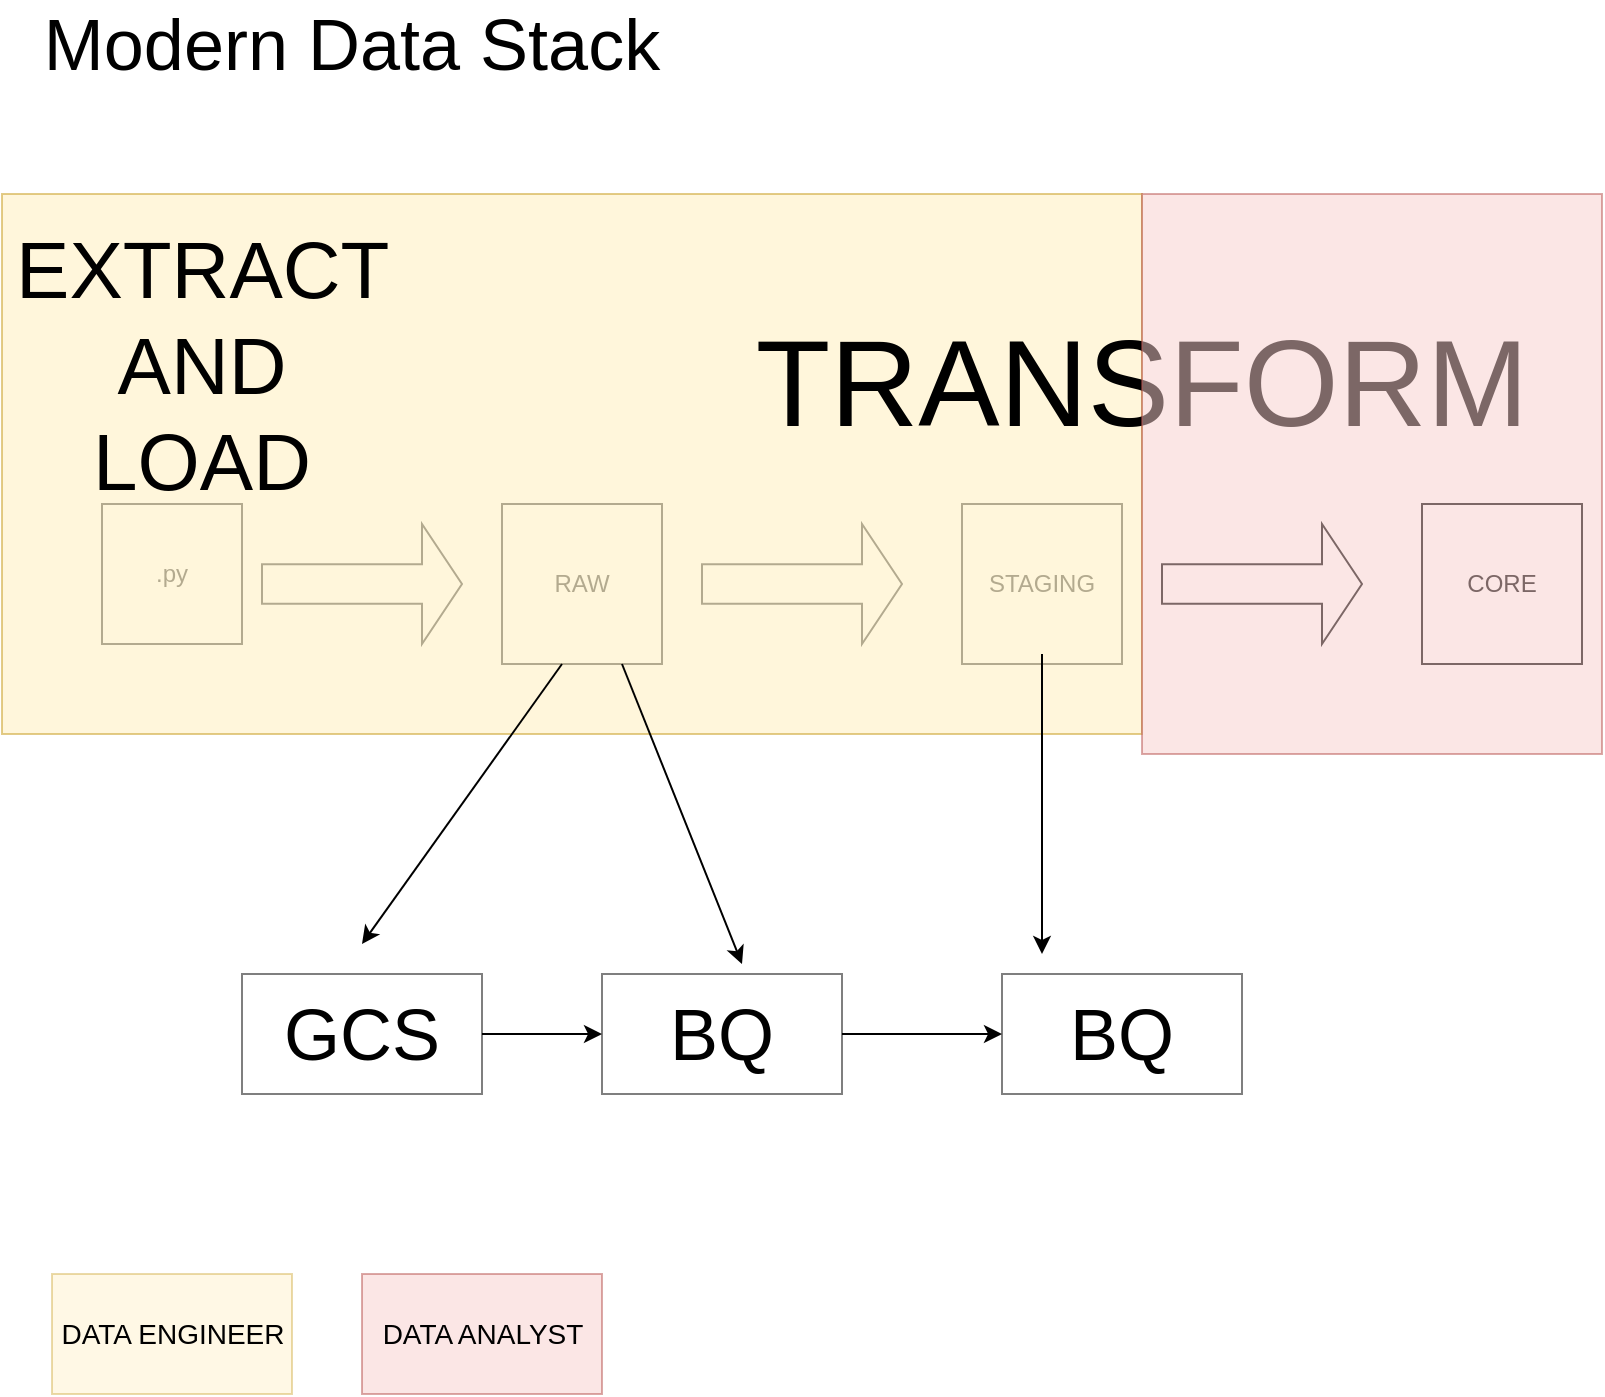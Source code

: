 <mxfile version="20.0.1" type="github">
  <diagram id="fASk20W7oNHX5MO4hxgJ" name="Page-1">
    <mxGraphModel dx="1422" dy="1920" grid="1" gridSize="10" guides="1" tooltips="1" connect="1" arrows="1" fold="1" page="1" pageScale="1" pageWidth="850" pageHeight="1100" math="0" shadow="0">
      <root>
        <mxCell id="0" />
        <mxCell id="1" parent="0" />
        <mxCell id="zlQGFl6wUQW1Q2_RHlpJ-1" value=".py" style="whiteSpace=wrap;html=1;aspect=fixed;" vertex="1" parent="1">
          <mxGeometry x="70" y="215" width="70" height="70" as="geometry" />
        </mxCell>
        <mxCell id="zlQGFl6wUQW1Q2_RHlpJ-3" value="" style="html=1;shadow=0;dashed=0;align=center;verticalAlign=middle;shape=mxgraph.arrows2.arrow;dy=0.67;dx=20;notch=0;" vertex="1" parent="1">
          <mxGeometry x="150" y="225" width="100" height="60" as="geometry" />
        </mxCell>
        <mxCell id="zlQGFl6wUQW1Q2_RHlpJ-4" value="RAW" style="whiteSpace=wrap;html=1;aspect=fixed;" vertex="1" parent="1">
          <mxGeometry x="270" y="215" width="80" height="80" as="geometry" />
        </mxCell>
        <mxCell id="zlQGFl6wUQW1Q2_RHlpJ-5" value="" style="html=1;shadow=0;dashed=0;align=center;verticalAlign=middle;shape=mxgraph.arrows2.arrow;dy=0.67;dx=20;notch=0;" vertex="1" parent="1">
          <mxGeometry x="370" y="225" width="100" height="60" as="geometry" />
        </mxCell>
        <mxCell id="zlQGFl6wUQW1Q2_RHlpJ-6" value="STAGING" style="whiteSpace=wrap;html=1;aspect=fixed;" vertex="1" parent="1">
          <mxGeometry x="500" y="215" width="80" height="80" as="geometry" />
        </mxCell>
        <mxCell id="zlQGFl6wUQW1Q2_RHlpJ-7" value="CORE" style="whiteSpace=wrap;html=1;aspect=fixed;" vertex="1" parent="1">
          <mxGeometry x="730" y="215" width="80" height="80" as="geometry" />
        </mxCell>
        <mxCell id="zlQGFl6wUQW1Q2_RHlpJ-8" value="" style="html=1;shadow=0;dashed=0;align=center;verticalAlign=middle;shape=mxgraph.arrows2.arrow;dy=0.67;dx=20;notch=0;" vertex="1" parent="1">
          <mxGeometry x="600" y="225" width="100" height="60" as="geometry" />
        </mxCell>
        <mxCell id="zlQGFl6wUQW1Q2_RHlpJ-10" value="" style="rounded=0;whiteSpace=wrap;html=1;fillColor=#fff2cc;strokeColor=#d6b656;opacity=70;labelPosition=center;verticalLabelPosition=middle;align=center;verticalAlign=middle;" vertex="1" parent="1">
          <mxGeometry x="20" y="60" width="570" height="270" as="geometry" />
        </mxCell>
        <mxCell id="zlQGFl6wUQW1Q2_RHlpJ-15" value="TRANSFORM" style="text;html=1;strokeColor=none;fillColor=none;align=center;verticalAlign=middle;whiteSpace=wrap;rounded=0;fontSize=61;opacity=10;" vertex="1" parent="1">
          <mxGeometry x="560" y="140" width="60" height="30" as="geometry" />
        </mxCell>
        <mxCell id="zlQGFl6wUQW1Q2_RHlpJ-16" value="" style="rounded=0;whiteSpace=wrap;html=1;fontSize=40;strokeWidth=1;opacity=50;fillColor=#f8cecc;strokeColor=#b85450;" vertex="1" parent="1">
          <mxGeometry x="590" y="60" width="230" height="280" as="geometry" />
        </mxCell>
        <mxCell id="zlQGFl6wUQW1Q2_RHlpJ-19" value="EXTRACT AND LOAD" style="text;html=1;strokeColor=none;fillColor=none;align=center;verticalAlign=middle;whiteSpace=wrap;rounded=0;fontSize=40;opacity=50;" vertex="1" parent="1">
          <mxGeometry x="90" y="130" width="60" height="30" as="geometry" />
        </mxCell>
        <mxCell id="zlQGFl6wUQW1Q2_RHlpJ-20" value="" style="endArrow=classic;html=1;rounded=0;fontSize=40;" edge="1" parent="1">
          <mxGeometry width="50" height="50" relative="1" as="geometry">
            <mxPoint x="300" y="295" as="sourcePoint" />
            <mxPoint x="200" y="435" as="targetPoint" />
          </mxGeometry>
        </mxCell>
        <mxCell id="zlQGFl6wUQW1Q2_RHlpJ-23" value="" style="edgeStyle=orthogonalEdgeStyle;rounded=0;orthogonalLoop=1;jettySize=auto;html=1;fontSize=36;" edge="1" parent="1" source="zlQGFl6wUQW1Q2_RHlpJ-21" target="zlQGFl6wUQW1Q2_RHlpJ-22">
          <mxGeometry relative="1" as="geometry" />
        </mxCell>
        <mxCell id="zlQGFl6wUQW1Q2_RHlpJ-21" value="GCS" style="rounded=0;whiteSpace=wrap;html=1;fontSize=36;strokeWidth=1;opacity=50;" vertex="1" parent="1">
          <mxGeometry x="140" y="450" width="120" height="60" as="geometry" />
        </mxCell>
        <mxCell id="zlQGFl6wUQW1Q2_RHlpJ-26" value="" style="edgeStyle=orthogonalEdgeStyle;rounded=0;orthogonalLoop=1;jettySize=auto;html=1;fontSize=36;" edge="1" parent="1" source="zlQGFl6wUQW1Q2_RHlpJ-22" target="zlQGFl6wUQW1Q2_RHlpJ-25">
          <mxGeometry relative="1" as="geometry" />
        </mxCell>
        <mxCell id="zlQGFl6wUQW1Q2_RHlpJ-22" value="BQ" style="rounded=0;whiteSpace=wrap;html=1;fontSize=36;strokeWidth=1;opacity=50;" vertex="1" parent="1">
          <mxGeometry x="320" y="450" width="120" height="60" as="geometry" />
        </mxCell>
        <mxCell id="zlQGFl6wUQW1Q2_RHlpJ-24" value="" style="endArrow=classic;html=1;rounded=0;fontSize=40;" edge="1" parent="1">
          <mxGeometry width="50" height="50" relative="1" as="geometry">
            <mxPoint x="330" y="295" as="sourcePoint" />
            <mxPoint x="390" y="445" as="targetPoint" />
          </mxGeometry>
        </mxCell>
        <mxCell id="zlQGFl6wUQW1Q2_RHlpJ-25" value="BQ" style="rounded=0;whiteSpace=wrap;html=1;fontSize=36;strokeWidth=1;opacity=50;" vertex="1" parent="1">
          <mxGeometry x="520" y="450" width="120" height="60" as="geometry" />
        </mxCell>
        <mxCell id="zlQGFl6wUQW1Q2_RHlpJ-27" value="" style="endArrow=classic;html=1;rounded=0;fontSize=40;" edge="1" parent="1">
          <mxGeometry width="50" height="50" relative="1" as="geometry">
            <mxPoint x="540" y="290" as="sourcePoint" />
            <mxPoint x="540" y="440" as="targetPoint" />
          </mxGeometry>
        </mxCell>
        <mxCell id="zlQGFl6wUQW1Q2_RHlpJ-28" value="Modern Data Stack" style="text;html=1;strokeColor=none;fillColor=none;align=center;verticalAlign=middle;whiteSpace=wrap;rounded=0;fontSize=36;opacity=50;" vertex="1" parent="1">
          <mxGeometry x="20" y="-30" width="350" height="30" as="geometry" />
        </mxCell>
        <mxCell id="zlQGFl6wUQW1Q2_RHlpJ-29" value="DATA ENGINEER" style="verticalLabelPosition=middle;verticalAlign=middle;html=1;shape=mxgraph.basic.rect;fillColor2=none;strokeWidth=1;size=20;indent=5;fontSize=14;opacity=50;labelPosition=center;align=center;fillColor=#fff2cc;strokeColor=#d6b656;" vertex="1" parent="1">
          <mxGeometry x="45" y="600" width="120" height="60" as="geometry" />
        </mxCell>
        <mxCell id="zlQGFl6wUQW1Q2_RHlpJ-30" value="DATA ANALYST" style="verticalLabelPosition=middle;verticalAlign=middle;html=1;shape=mxgraph.basic.rect;fillColor2=none;strokeWidth=1;size=20;indent=5;fontSize=14;opacity=50;labelPosition=center;align=center;fillColor=#f8cecc;strokeColor=#b85450;" vertex="1" parent="1">
          <mxGeometry x="200" y="600" width="120" height="60" as="geometry" />
        </mxCell>
      </root>
    </mxGraphModel>
  </diagram>
</mxfile>
